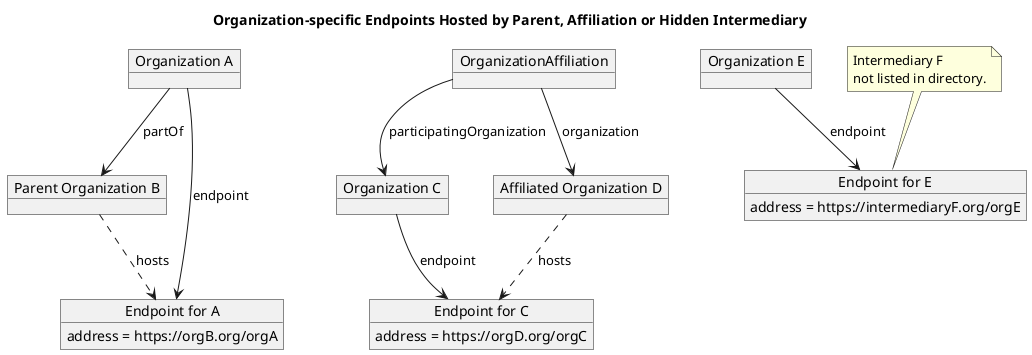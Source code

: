 @startuml
hide footbox

title Organization-specific Endpoints Hosted by Parent, Affiliation or Hidden Intermediary

object "Organization A" as OrganizationA
object "Parent Organization B" as OrganizationB
object "Endpoint for A" as EndpointA
EndpointA : address = https://orgB.org/orgA

OrganizationA --> OrganizationB : partOf
OrganizationA --> EndpointA : endpoint
OrganizationB ..> EndpointA : hosts

object "Organization C" as OrganizationC
object "Affiliated Organization D" as OrganizationD
object "OrganizationAffiliation" as OrgAff
object "Endpoint for C" as EndpointC
EndpointC : address = https://orgD.org/orgC

OrgAff --> OrganizationC : participatingOrganization
OrgAff --> OrganizationD : organization
OrganizationC --> EndpointC : endpoint
OrganizationD ..> EndpointC : hosts

object "Organization E" as OrganizationE
object "Endpoint for E" as EndpointE
EndpointE : address = https://intermediaryF.org/orgE

OrganizationE --> EndpointE : endpoint
note "Intermediary F\nnot listed in directory." as N1
N1 .. EndpointE

@enduml
